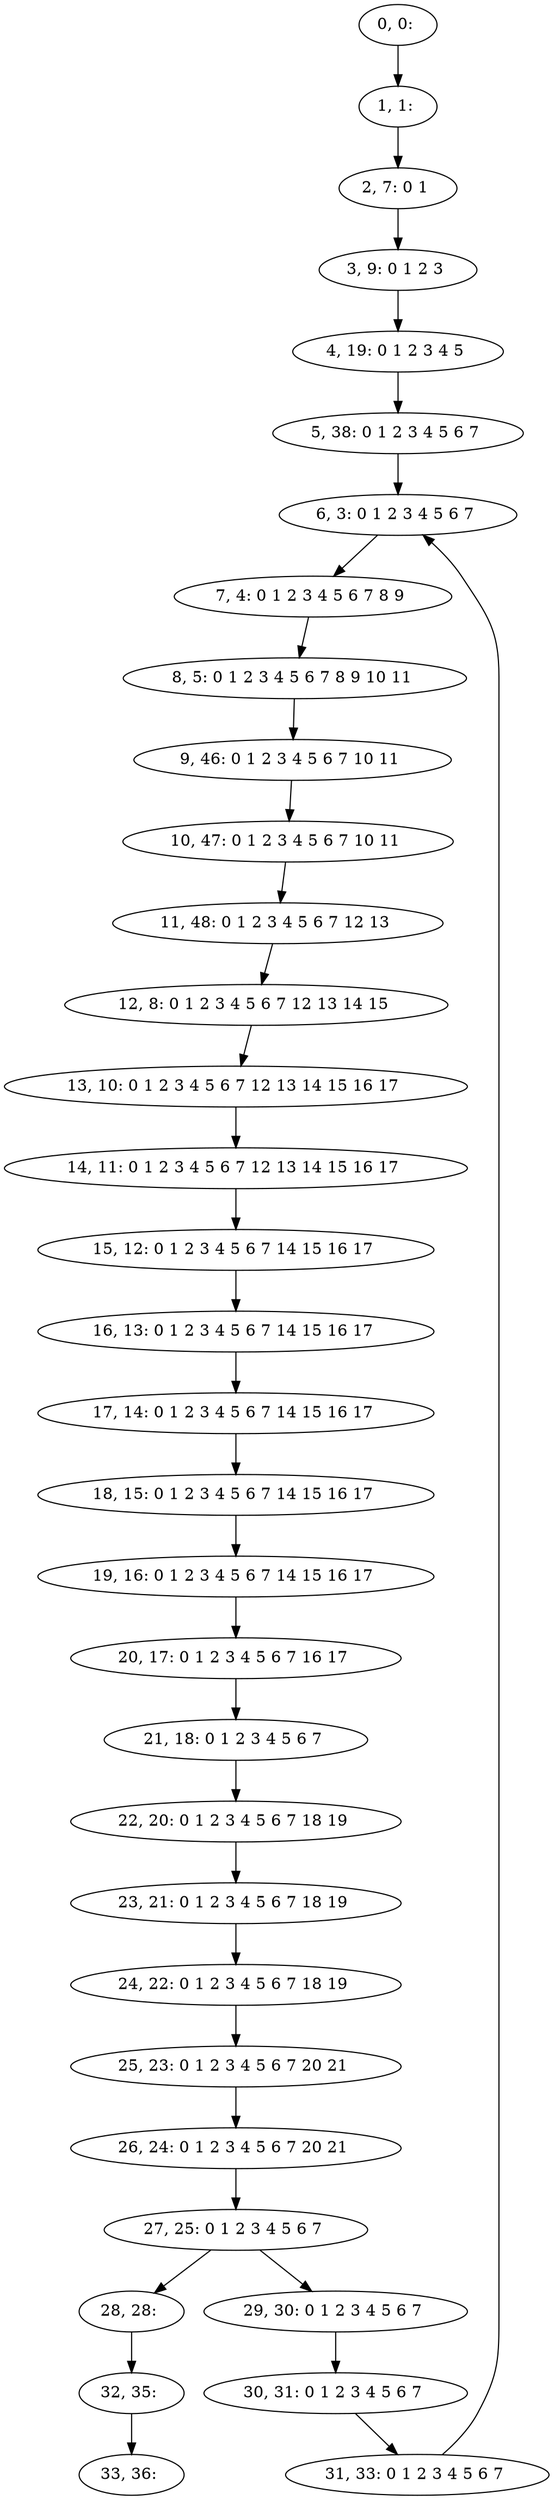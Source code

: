digraph G {
0[label="0, 0: "];
1[label="1, 1: "];
2[label="2, 7: 0 1 "];
3[label="3, 9: 0 1 2 3 "];
4[label="4, 19: 0 1 2 3 4 5 "];
5[label="5, 38: 0 1 2 3 4 5 6 7 "];
6[label="6, 3: 0 1 2 3 4 5 6 7 "];
7[label="7, 4: 0 1 2 3 4 5 6 7 8 9 "];
8[label="8, 5: 0 1 2 3 4 5 6 7 8 9 10 11 "];
9[label="9, 46: 0 1 2 3 4 5 6 7 10 11 "];
10[label="10, 47: 0 1 2 3 4 5 6 7 10 11 "];
11[label="11, 48: 0 1 2 3 4 5 6 7 12 13 "];
12[label="12, 8: 0 1 2 3 4 5 6 7 12 13 14 15 "];
13[label="13, 10: 0 1 2 3 4 5 6 7 12 13 14 15 16 17 "];
14[label="14, 11: 0 1 2 3 4 5 6 7 12 13 14 15 16 17 "];
15[label="15, 12: 0 1 2 3 4 5 6 7 14 15 16 17 "];
16[label="16, 13: 0 1 2 3 4 5 6 7 14 15 16 17 "];
17[label="17, 14: 0 1 2 3 4 5 6 7 14 15 16 17 "];
18[label="18, 15: 0 1 2 3 4 5 6 7 14 15 16 17 "];
19[label="19, 16: 0 1 2 3 4 5 6 7 14 15 16 17 "];
20[label="20, 17: 0 1 2 3 4 5 6 7 16 17 "];
21[label="21, 18: 0 1 2 3 4 5 6 7 "];
22[label="22, 20: 0 1 2 3 4 5 6 7 18 19 "];
23[label="23, 21: 0 1 2 3 4 5 6 7 18 19 "];
24[label="24, 22: 0 1 2 3 4 5 6 7 18 19 "];
25[label="25, 23: 0 1 2 3 4 5 6 7 20 21 "];
26[label="26, 24: 0 1 2 3 4 5 6 7 20 21 "];
27[label="27, 25: 0 1 2 3 4 5 6 7 "];
28[label="28, 28: "];
29[label="29, 30: 0 1 2 3 4 5 6 7 "];
30[label="30, 31: 0 1 2 3 4 5 6 7 "];
31[label="31, 33: 0 1 2 3 4 5 6 7 "];
32[label="32, 35: "];
33[label="33, 36: "];
0->1 ;
1->2 ;
2->3 ;
3->4 ;
4->5 ;
5->6 ;
6->7 ;
7->8 ;
8->9 ;
9->10 ;
10->11 ;
11->12 ;
12->13 ;
13->14 ;
14->15 ;
15->16 ;
16->17 ;
17->18 ;
18->19 ;
19->20 ;
20->21 ;
21->22 ;
22->23 ;
23->24 ;
24->25 ;
25->26 ;
26->27 ;
27->28 ;
27->29 ;
28->32 ;
29->30 ;
30->31 ;
31->6 ;
32->33 ;
}
